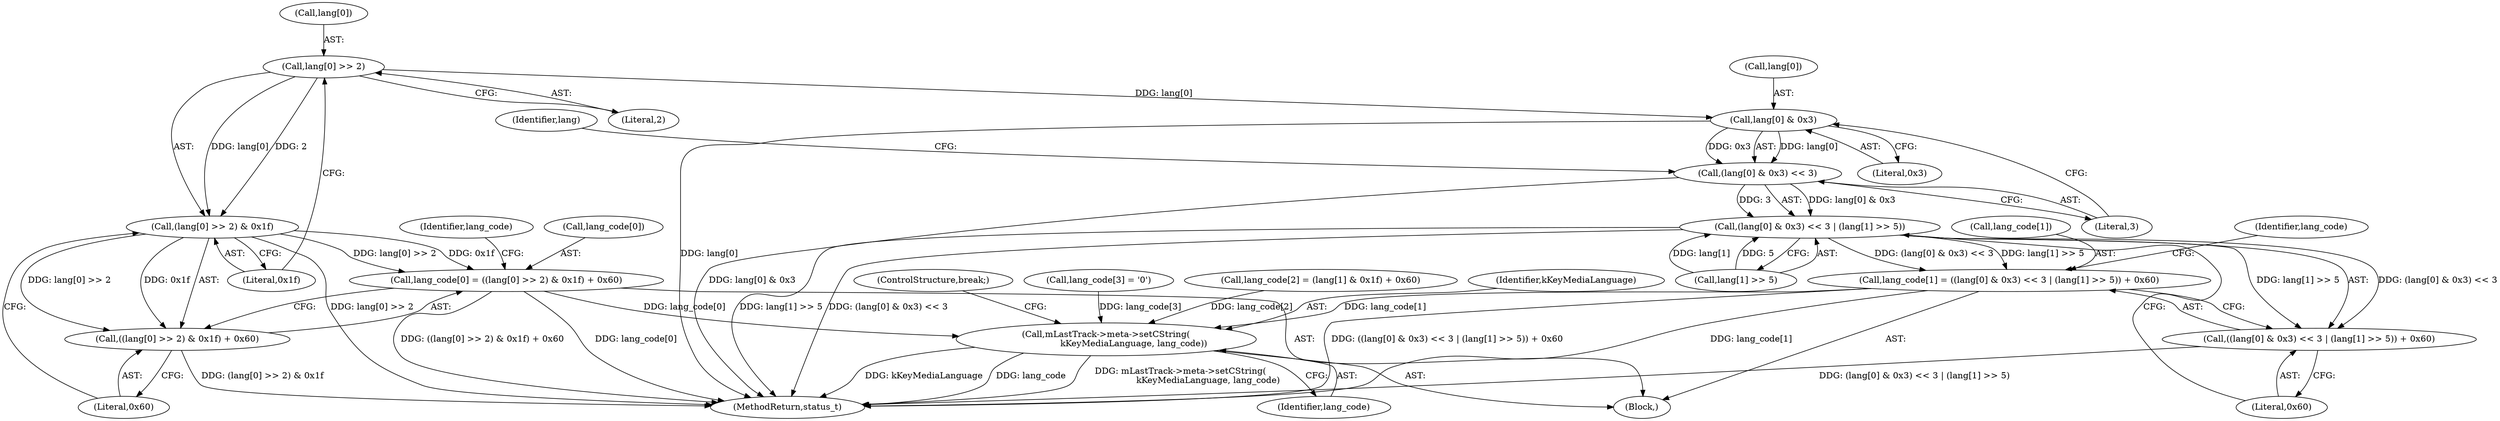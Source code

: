 digraph "0_Android_6fe85f7e15203e48df2cc3e8e1c4bc6ad49dc968@array" {
"1001321" [label="(Call,lang[0] >> 2)"];
"1001320" [label="(Call,(lang[0] >> 2) & 0x1f)"];
"1001315" [label="(Call,lang_code[0] = ((lang[0] >> 2) & 0x1f) + 0x60)"];
"1001363" [label="(Call,mLastTrack->meta->setCString(\n                    kKeyMediaLanguage, lang_code))"];
"1001319" [label="(Call,((lang[0] >> 2) & 0x1f) + 0x60)"];
"1001335" [label="(Call,lang[0] & 0x3)"];
"1001334" [label="(Call,(lang[0] & 0x3) << 3)"];
"1001333" [label="(Call,(lang[0] & 0x3) << 3 | (lang[1] >> 5))"];
"1001328" [label="(Call,lang_code[1] = ((lang[0] & 0x3) << 3 | (lang[1] >> 5)) + 0x60)"];
"1001332" [label="(Call,((lang[0] & 0x3) << 3 | (lang[1] >> 5)) + 0x60)"];
"1001319" [label="(Call,((lang[0] >> 2) & 0x1f) + 0x60)"];
"1001329" [label="(Call,lang_code[1])"];
"1001321" [label="(Call,lang[0] >> 2)"];
"1001315" [label="(Call,lang_code[0] = ((lang[0] >> 2) & 0x1f) + 0x60)"];
"1001358" [label="(Call,lang_code[3] = '\0')"];
"1001347" [label="(Call,lang_code[2] = (lang[1] & 0x1f) + 0x60)"];
"1001320" [label="(Call,(lang[0] >> 2) & 0x1f)"];
"1001325" [label="(Literal,2)"];
"1001327" [label="(Literal,0x60)"];
"1001335" [label="(Call,lang[0] & 0x3)"];
"1001333" [label="(Call,(lang[0] & 0x3) << 3 | (lang[1] >> 5))"];
"1001330" [label="(Identifier,lang_code)"];
"1001346" [label="(Literal,0x60)"];
"1001339" [label="(Literal,0x3)"];
"1001332" [label="(Call,((lang[0] & 0x3) << 3 | (lang[1] >> 5)) + 0x60)"];
"1001105" [label="(Block,)"];
"1002927" [label="(MethodReturn,status_t)"];
"1001322" [label="(Call,lang[0])"];
"1001340" [label="(Literal,3)"];
"1001316" [label="(Call,lang_code[0])"];
"1001343" [label="(Identifier,lang)"];
"1001364" [label="(Identifier,kKeyMediaLanguage)"];
"1001366" [label="(ControlStructure,break;)"];
"1001334" [label="(Call,(lang[0] & 0x3) << 3)"];
"1001328" [label="(Call,lang_code[1] = ((lang[0] & 0x3) << 3 | (lang[1] >> 5)) + 0x60)"];
"1001336" [label="(Call,lang[0])"];
"1001365" [label="(Identifier,lang_code)"];
"1001349" [label="(Identifier,lang_code)"];
"1001363" [label="(Call,mLastTrack->meta->setCString(\n                    kKeyMediaLanguage, lang_code))"];
"1001326" [label="(Literal,0x1f)"];
"1001341" [label="(Call,lang[1] >> 5)"];
"1001321" -> "1001320"  [label="AST: "];
"1001321" -> "1001325"  [label="CFG: "];
"1001322" -> "1001321"  [label="AST: "];
"1001325" -> "1001321"  [label="AST: "];
"1001326" -> "1001321"  [label="CFG: "];
"1001321" -> "1001320"  [label="DDG: lang[0]"];
"1001321" -> "1001320"  [label="DDG: 2"];
"1001321" -> "1001335"  [label="DDG: lang[0]"];
"1001320" -> "1001319"  [label="AST: "];
"1001320" -> "1001326"  [label="CFG: "];
"1001326" -> "1001320"  [label="AST: "];
"1001327" -> "1001320"  [label="CFG: "];
"1001320" -> "1002927"  [label="DDG: lang[0] >> 2"];
"1001320" -> "1001315"  [label="DDG: lang[0] >> 2"];
"1001320" -> "1001315"  [label="DDG: 0x1f"];
"1001320" -> "1001319"  [label="DDG: lang[0] >> 2"];
"1001320" -> "1001319"  [label="DDG: 0x1f"];
"1001315" -> "1001105"  [label="AST: "];
"1001315" -> "1001319"  [label="CFG: "];
"1001316" -> "1001315"  [label="AST: "];
"1001319" -> "1001315"  [label="AST: "];
"1001330" -> "1001315"  [label="CFG: "];
"1001315" -> "1002927"  [label="DDG: lang_code[0]"];
"1001315" -> "1002927"  [label="DDG: ((lang[0] >> 2) & 0x1f) + 0x60"];
"1001315" -> "1001363"  [label="DDG: lang_code[0]"];
"1001363" -> "1001105"  [label="AST: "];
"1001363" -> "1001365"  [label="CFG: "];
"1001364" -> "1001363"  [label="AST: "];
"1001365" -> "1001363"  [label="AST: "];
"1001366" -> "1001363"  [label="CFG: "];
"1001363" -> "1002927"  [label="DDG: mLastTrack->meta->setCString(\n                    kKeyMediaLanguage, lang_code)"];
"1001363" -> "1002927"  [label="DDG: kKeyMediaLanguage"];
"1001363" -> "1002927"  [label="DDG: lang_code"];
"1001328" -> "1001363"  [label="DDG: lang_code[1]"];
"1001358" -> "1001363"  [label="DDG: lang_code[3]"];
"1001347" -> "1001363"  [label="DDG: lang_code[2]"];
"1001319" -> "1001327"  [label="CFG: "];
"1001327" -> "1001319"  [label="AST: "];
"1001319" -> "1002927"  [label="DDG: (lang[0] >> 2) & 0x1f"];
"1001335" -> "1001334"  [label="AST: "];
"1001335" -> "1001339"  [label="CFG: "];
"1001336" -> "1001335"  [label="AST: "];
"1001339" -> "1001335"  [label="AST: "];
"1001340" -> "1001335"  [label="CFG: "];
"1001335" -> "1002927"  [label="DDG: lang[0]"];
"1001335" -> "1001334"  [label="DDG: lang[0]"];
"1001335" -> "1001334"  [label="DDG: 0x3"];
"1001334" -> "1001333"  [label="AST: "];
"1001334" -> "1001340"  [label="CFG: "];
"1001340" -> "1001334"  [label="AST: "];
"1001343" -> "1001334"  [label="CFG: "];
"1001334" -> "1002927"  [label="DDG: lang[0] & 0x3"];
"1001334" -> "1001333"  [label="DDG: lang[0] & 0x3"];
"1001334" -> "1001333"  [label="DDG: 3"];
"1001333" -> "1001332"  [label="AST: "];
"1001333" -> "1001341"  [label="CFG: "];
"1001341" -> "1001333"  [label="AST: "];
"1001346" -> "1001333"  [label="CFG: "];
"1001333" -> "1002927"  [label="DDG: lang[1] >> 5"];
"1001333" -> "1002927"  [label="DDG: (lang[0] & 0x3) << 3"];
"1001333" -> "1001328"  [label="DDG: (lang[0] & 0x3) << 3"];
"1001333" -> "1001328"  [label="DDG: lang[1] >> 5"];
"1001333" -> "1001332"  [label="DDG: (lang[0] & 0x3) << 3"];
"1001333" -> "1001332"  [label="DDG: lang[1] >> 5"];
"1001341" -> "1001333"  [label="DDG: lang[1]"];
"1001341" -> "1001333"  [label="DDG: 5"];
"1001328" -> "1001105"  [label="AST: "];
"1001328" -> "1001332"  [label="CFG: "];
"1001329" -> "1001328"  [label="AST: "];
"1001332" -> "1001328"  [label="AST: "];
"1001349" -> "1001328"  [label="CFG: "];
"1001328" -> "1002927"  [label="DDG: lang_code[1]"];
"1001328" -> "1002927"  [label="DDG: ((lang[0] & 0x3) << 3 | (lang[1] >> 5)) + 0x60"];
"1001332" -> "1001346"  [label="CFG: "];
"1001346" -> "1001332"  [label="AST: "];
"1001332" -> "1002927"  [label="DDG: (lang[0] & 0x3) << 3 | (lang[1] >> 5)"];
}
